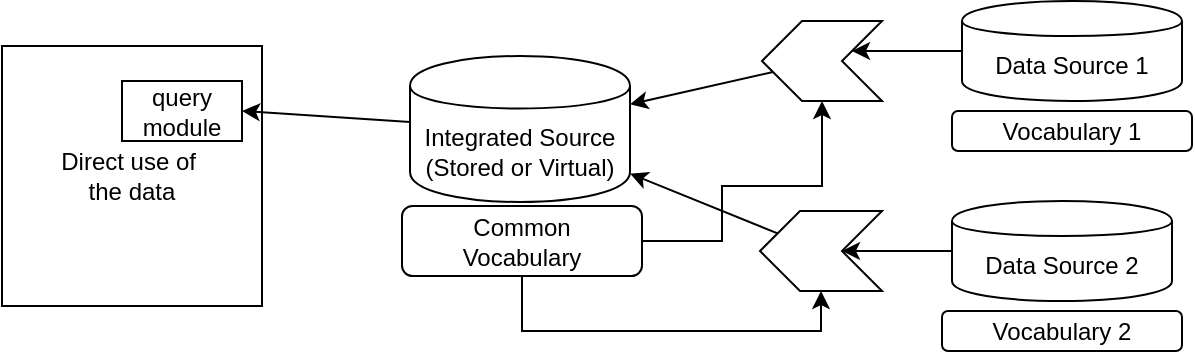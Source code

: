 <mxfile version="12.1.0" type="device" pages="1"><diagram id="usZXEPwcx6OA_EE528Em" name="Page-1"><mxGraphModel dx="628" dy="450" grid="1" gridSize="10" guides="1" tooltips="1" connect="1" arrows="1" fold="1" page="1" pageScale="1" pageWidth="827" pageHeight="1169" math="0" shadow="0"><root><mxCell id="0"/><mxCell id="1" parent="0"/><mxCell id="eExyJO5Y485tdC922yJB-1" value="Direct use of&amp;nbsp;&lt;br&gt;the data" style="whiteSpace=wrap;html=1;aspect=fixed;" vertex="1" parent="1"><mxGeometry x="100" y="50" width="130" height="130" as="geometry"/></mxCell><mxCell id="eExyJO5Y485tdC922yJB-2" value="query&lt;br&gt;module" style="rounded=0;whiteSpace=wrap;html=1;" vertex="1" parent="1"><mxGeometry x="160" y="67.5" width="60" height="30" as="geometry"/></mxCell><mxCell id="eExyJO5Y485tdC922yJB-4" value="Data Source 1" style="shape=cylinder;whiteSpace=wrap;html=1;boundedLbl=1;backgroundOutline=1;" vertex="1" parent="1"><mxGeometry x="580" y="27.5" width="110" height="50" as="geometry"/></mxCell><mxCell id="eExyJO5Y485tdC922yJB-5" value="Vocabulary 1" style="rounded=1;whiteSpace=wrap;html=1;" vertex="1" parent="1"><mxGeometry x="575" y="82.5" width="120" height="20" as="geometry"/></mxCell><mxCell id="eExyJO5Y485tdC922yJB-6" value="" style="endArrow=classic;html=1;entryX=0;entryY=0.75;entryDx=0;entryDy=0;exitX=0;exitY=0.5;exitDx=0;exitDy=0;" edge="1" parent="1" source="eExyJO5Y485tdC922yJB-4" target="eExyJO5Y485tdC922yJB-13"><mxGeometry width="50" height="50" relative="1" as="geometry"><mxPoint x="100" y="250" as="sourcePoint"/><mxPoint x="150" y="200" as="targetPoint"/></mxGeometry></mxCell><mxCell id="eExyJO5Y485tdC922yJB-7" value="Data Source 2" style="shape=cylinder;whiteSpace=wrap;html=1;boundedLbl=1;backgroundOutline=1;" vertex="1" parent="1"><mxGeometry x="575" y="127.5" width="110" height="50" as="geometry"/></mxCell><mxCell id="eExyJO5Y485tdC922yJB-8" value="Vocabulary 2" style="rounded=1;whiteSpace=wrap;html=1;" vertex="1" parent="1"><mxGeometry x="570" y="182.5" width="120" height="20" as="geometry"/></mxCell><mxCell id="eExyJO5Y485tdC922yJB-9" value="" style="endArrow=classic;html=1;entryX=1;entryY=0.5;entryDx=0;entryDy=0;" edge="1" parent="1" source="eExyJO5Y485tdC922yJB-10" target="eExyJO5Y485tdC922yJB-2"><mxGeometry width="50" height="50" relative="1" as="geometry"><mxPoint x="340" y="75" as="sourcePoint"/><mxPoint x="230" y="85" as="targetPoint"/></mxGeometry></mxCell><mxCell id="eExyJO5Y485tdC922yJB-10" value="Integrated Source&lt;br&gt;(Stored or Virtual)" style="shape=cylinder;whiteSpace=wrap;html=1;boundedLbl=1;backgroundOutline=1;" vertex="1" parent="1"><mxGeometry x="304" y="55" width="110" height="73" as="geometry"/></mxCell><mxCell id="eExyJO5Y485tdC922yJB-25" style="edgeStyle=orthogonalEdgeStyle;rounded=0;orthogonalLoop=1;jettySize=auto;html=1;exitX=0.5;exitY=1;exitDx=0;exitDy=0;entryX=0.5;entryY=0;entryDx=0;entryDy=0;" edge="1" parent="1" source="eExyJO5Y485tdC922yJB-11" target="eExyJO5Y485tdC922yJB-15"><mxGeometry relative="1" as="geometry"><mxPoint x="360" y="230" as="targetPoint"/></mxGeometry></mxCell><mxCell id="eExyJO5Y485tdC922yJB-27" style="edgeStyle=orthogonalEdgeStyle;rounded=0;orthogonalLoop=1;jettySize=auto;html=1;exitX=1;exitY=0.5;exitDx=0;exitDy=0;entryX=0.5;entryY=0;entryDx=0;entryDy=0;" edge="1" parent="1" source="eExyJO5Y485tdC922yJB-11" target="eExyJO5Y485tdC922yJB-13"><mxGeometry relative="1" as="geometry"><Array as="points"><mxPoint x="460" y="148"/><mxPoint x="460" y="120"/><mxPoint x="510" y="120"/></Array></mxGeometry></mxCell><mxCell id="eExyJO5Y485tdC922yJB-11" value="Common&lt;br&gt;Vocabulary" style="rounded=1;whiteSpace=wrap;html=1;" vertex="1" parent="1"><mxGeometry x="300" y="130" width="120" height="35" as="geometry"/></mxCell><mxCell id="eExyJO5Y485tdC922yJB-12" value="" style="endArrow=classic;html=1;entryX=0;entryY=0.5;entryDx=0;entryDy=0;exitX=0;exitY=0.5;exitDx=0;exitDy=0;" edge="1" parent="1" source="eExyJO5Y485tdC922yJB-7" target="eExyJO5Y485tdC922yJB-15"><mxGeometry width="50" height="50" relative="1" as="geometry"><mxPoint x="575" y="152.5" as="sourcePoint"/><mxPoint x="220" y="150" as="targetPoint"/></mxGeometry></mxCell><mxCell id="eExyJO5Y485tdC922yJB-13" value="" style="shape=step;perimeter=stepPerimeter;whiteSpace=wrap;html=1;fixedSize=1;rotation=180;" vertex="1" parent="1"><mxGeometry x="480" y="37.5" width="60" height="40" as="geometry"/></mxCell><mxCell id="eExyJO5Y485tdC922yJB-14" value="" style="endArrow=classic;html=1;" edge="1" parent="1" source="eExyJO5Y485tdC922yJB-13" target="eExyJO5Y485tdC922yJB-10"><mxGeometry width="50" height="50" relative="1" as="geometry"><mxPoint x="590" y="62.5" as="sourcePoint"/><mxPoint x="535" y="62.5" as="targetPoint"/></mxGeometry></mxCell><mxCell id="eExyJO5Y485tdC922yJB-15" value="" style="shape=step;perimeter=stepPerimeter;whiteSpace=wrap;html=1;fixedSize=1;rotation=180;" vertex="1" parent="1"><mxGeometry x="479" y="132.5" width="61" height="40" as="geometry"/></mxCell><mxCell id="eExyJO5Y485tdC922yJB-18" value="" style="endArrow=classic;html=1;" edge="1" parent="1" source="eExyJO5Y485tdC922yJB-15" target="eExyJO5Y485tdC922yJB-10"><mxGeometry width="50" height="50" relative="1" as="geometry"><mxPoint x="585" y="162.5" as="sourcePoint"/><mxPoint x="530" y="155" as="targetPoint"/></mxGeometry></mxCell></root></mxGraphModel></diagram></mxfile>
